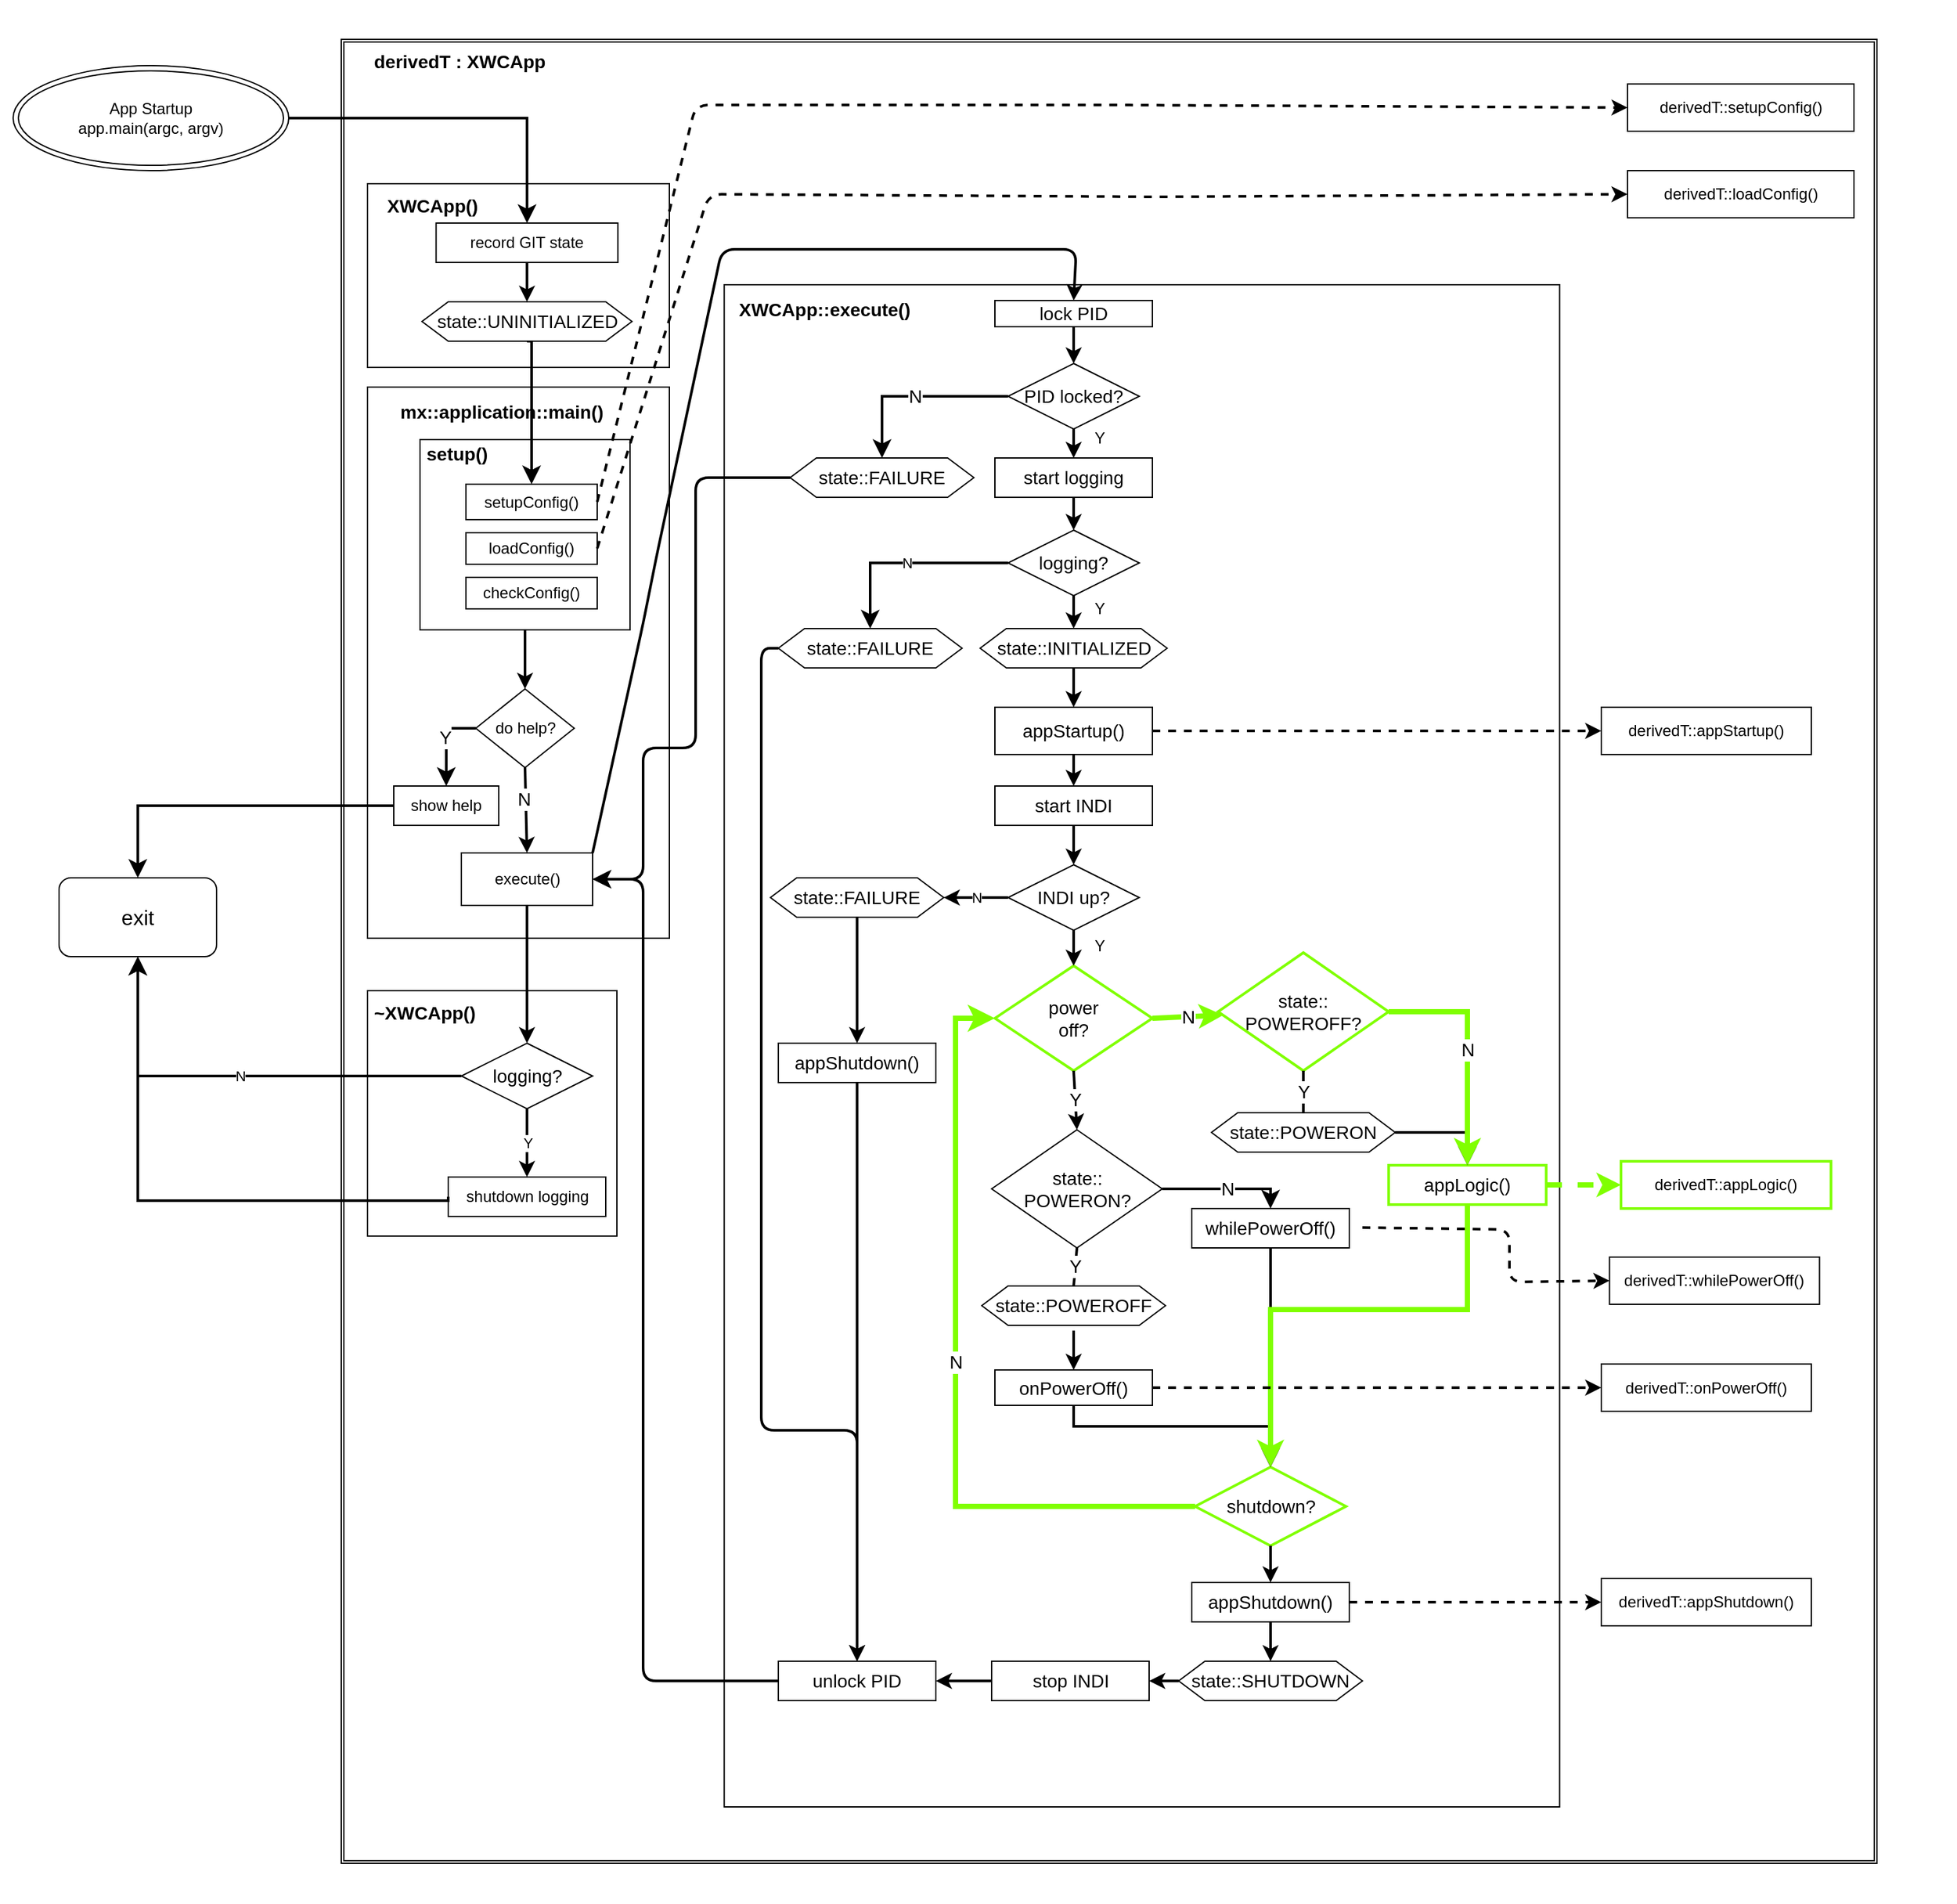 <mxfile>
    <diagram id="BGxZjymmbB8URUE8t3aJ" name="Page-1">
        <mxGraphModel dx="717" dy="1815" grid="1" gridSize="10" guides="1" tooltips="1" connect="1" arrows="1" fold="1" page="1" pageScale="1" pageWidth="850" pageHeight="1100" math="0" shadow="0">
            <root>
                <mxCell id="0"/>
                <mxCell id="1" parent="0"/>
                <mxCell id="166" value="" style="rounded=0;whiteSpace=wrap;html=1;strokeColor=none;" parent="1" vertex="1">
                    <mxGeometry y="-100" width="1490" height="1450" as="geometry"/>
                </mxCell>
                <mxCell id="12" value="" style="shape=ext;double=1;rounded=0;whiteSpace=wrap;html=1;" parent="1" vertex="1">
                    <mxGeometry x="260" y="-70" width="1170" height="1390" as="geometry"/>
                </mxCell>
                <mxCell id="146" value="" style="rounded=0;whiteSpace=wrap;html=1;" parent="1" vertex="1">
                    <mxGeometry x="280" y="40" width="230" height="140" as="geometry"/>
                </mxCell>
                <mxCell id="137" value="" style="rounded=0;whiteSpace=wrap;html=1;" parent="1" vertex="1">
                    <mxGeometry x="280" y="655" width="190" height="187" as="geometry"/>
                </mxCell>
                <mxCell id="20" value="" style="rounded=0;whiteSpace=wrap;html=1;" parent="1" vertex="1">
                    <mxGeometry x="280" y="195" width="230" height="420" as="geometry"/>
                </mxCell>
                <mxCell id="28" value="" style="rounded=0;whiteSpace=wrap;html=1;fontSize=16;" parent="1" vertex="1">
                    <mxGeometry x="320" y="235" width="160" height="145" as="geometry"/>
                </mxCell>
                <mxCell id="2" value="App Startup&lt;br&gt;app.main(argc, argv)" style="ellipse;shape=doubleEllipse;whiteSpace=wrap;html=1;" parent="1" vertex="1">
                    <mxGeometry x="10" y="-50" width="210" height="80" as="geometry"/>
                </mxCell>
                <mxCell id="11" value="setupConfig()" style="rounded=0;whiteSpace=wrap;html=1;" parent="1" vertex="1">
                    <mxGeometry x="355" y="269" width="100" height="27" as="geometry"/>
                </mxCell>
                <mxCell id="13" value="do help?" style="rhombus;whiteSpace=wrap;html=1;" parent="1" vertex="1">
                    <mxGeometry x="362.5" y="425" width="75" height="60" as="geometry"/>
                </mxCell>
                <mxCell id="16" value="show help" style="rounded=0;whiteSpace=wrap;html=1;" parent="1" vertex="1">
                    <mxGeometry x="300" y="499" width="80" height="30" as="geometry"/>
                </mxCell>
                <mxCell id="19" value="execute()" style="rounded=0;whiteSpace=wrap;html=1;" parent="1" vertex="1">
                    <mxGeometry x="351.5" y="550" width="100" height="40" as="geometry"/>
                </mxCell>
                <mxCell id="21" value="derivedT::setupConfig()" style="rounded=0;whiteSpace=wrap;html=1;" parent="1" vertex="1">
                    <mxGeometry x="1240" y="-36" width="172.5" height="36" as="geometry"/>
                </mxCell>
                <mxCell id="22" value="derivedT::loadConfig()" style="rounded=0;whiteSpace=wrap;html=1;" parent="1" vertex="1">
                    <mxGeometry x="1240" y="30" width="172.5" height="36" as="geometry"/>
                </mxCell>
                <mxCell id="26" value="loadConfig()" style="rounded=0;whiteSpace=wrap;html=1;" parent="1" vertex="1">
                    <mxGeometry x="355" y="306" width="100" height="24" as="geometry"/>
                </mxCell>
                <mxCell id="29" value="" style="endArrow=classic;html=1;strokeWidth=2;fontSize=16;entryX=0;entryY=0.5;entryDx=0;entryDy=0;exitX=1;exitY=0.5;exitDx=0;exitDy=0;dashed=1;" parent="1" source="11" target="21" edge="1">
                    <mxGeometry width="50" height="50" relative="1" as="geometry">
                        <mxPoint x="410" y="485" as="sourcePoint"/>
                        <mxPoint x="460" y="435" as="targetPoint"/>
                        <Array as="points">
                            <mxPoint x="530" y="-20"/>
                            <mxPoint x="850" y="-20"/>
                        </Array>
                    </mxGeometry>
                </mxCell>
                <mxCell id="30" value="" style="endArrow=classic;html=1;strokeWidth=2;fontSize=16;entryX=0;entryY=0.5;entryDx=0;entryDy=0;exitX=1;exitY=0.5;exitDx=0;exitDy=0;dashed=1;" parent="1" source="26" target="22" edge="1">
                    <mxGeometry width="50" height="50" relative="1" as="geometry">
                        <mxPoint x="490" y="405" as="sourcePoint"/>
                        <mxPoint x="540" y="355" as="targetPoint"/>
                        <Array as="points">
                            <mxPoint x="540" y="48"/>
                            <mxPoint x="880" y="50"/>
                        </Array>
                    </mxGeometry>
                </mxCell>
                <mxCell id="31" value="exit" style="rounded=1;whiteSpace=wrap;html=1;fontSize=16;" parent="1" vertex="1">
                    <mxGeometry x="45" y="569" width="120" height="60" as="geometry"/>
                </mxCell>
                <mxCell id="33" value="" style="edgeStyle=segmentEdgeStyle;endArrow=classic;html=1;curved=0;rounded=0;endSize=8;startSize=8;strokeWidth=2;fontSize=16;exitX=0;exitY=0.5;exitDx=0;exitDy=0;entryX=0.5;entryY=0;entryDx=0;entryDy=0;" parent="1" source="13" target="16" edge="1">
                    <mxGeometry width="50" height="50" relative="1" as="geometry">
                        <mxPoint x="410" y="365" as="sourcePoint"/>
                        <mxPoint x="460" y="315" as="targetPoint"/>
                    </mxGeometry>
                </mxCell>
                <mxCell id="64" value="Y" style="edgeLabel;html=1;align=center;verticalAlign=middle;resizable=0;points=[];fontSize=14;" parent="33" vertex="1" connectable="0">
                    <mxGeometry x="-0.127" y="-1" relative="1" as="geometry">
                        <mxPoint as="offset"/>
                    </mxGeometry>
                </mxCell>
                <mxCell id="34" value="" style="edgeStyle=segmentEdgeStyle;endArrow=classic;html=1;curved=0;rounded=0;endSize=8;startSize=8;strokeWidth=2;fontSize=16;exitX=0.5;exitY=1;exitDx=0;exitDy=0;entryX=0.5;entryY=0;entryDx=0;entryDy=0;" parent="1" source="96" target="11" edge="1">
                    <mxGeometry width="50" height="50" relative="1" as="geometry">
                        <mxPoint x="410" y="365" as="sourcePoint"/>
                        <mxPoint x="460" y="315" as="targetPoint"/>
                    </mxGeometry>
                </mxCell>
                <mxCell id="38" value="" style="endArrow=classic;html=1;strokeWidth=2;fontSize=16;exitX=0.5;exitY=1;exitDx=0;exitDy=0;entryX=0.5;entryY=0;entryDx=0;entryDy=0;" parent="1" source="28" target="13" edge="1">
                    <mxGeometry width="50" height="50" relative="1" as="geometry">
                        <mxPoint x="410" y="365" as="sourcePoint"/>
                        <mxPoint x="460" y="315" as="targetPoint"/>
                    </mxGeometry>
                </mxCell>
                <mxCell id="40" value="" style="endArrow=classic;html=1;strokeWidth=2;fontSize=16;exitX=0.5;exitY=1;exitDx=0;exitDy=0;entryX=0.5;entryY=0;entryDx=0;entryDy=0;" parent="1" source="13" target="19" edge="1">
                    <mxGeometry width="50" height="50" relative="1" as="geometry">
                        <mxPoint x="470" y="495" as="sourcePoint"/>
                        <mxPoint x="520" y="445" as="targetPoint"/>
                    </mxGeometry>
                </mxCell>
                <mxCell id="65" value="N" style="edgeLabel;html=1;align=center;verticalAlign=middle;resizable=0;points=[];fontSize=14;" parent="40" vertex="1" connectable="0">
                    <mxGeometry x="-0.265" y="-2" relative="1" as="geometry">
                        <mxPoint as="offset"/>
                    </mxGeometry>
                </mxCell>
                <mxCell id="41" value="&lt;h1 style=&quot;&quot;&gt;&lt;font style=&quot;font-size: 14px;&quot;&gt;setup()&lt;/font&gt;&lt;/h1&gt;" style="text;html=1;strokeColor=none;fillColor=none;spacing=5;spacingTop=-20;whiteSpace=wrap;overflow=hidden;rounded=0;horizontal=1;" parent="1" vertex="1">
                    <mxGeometry x="320" y="223" width="85" height="42" as="geometry"/>
                </mxCell>
                <mxCell id="43" value="" style="rounded=0;whiteSpace=wrap;html=1;fontSize=14;" parent="1" vertex="1">
                    <mxGeometry x="551.75" y="117" width="636.5" height="1160" as="geometry"/>
                </mxCell>
                <mxCell id="44" value="" style="edgeStyle=segmentEdgeStyle;endArrow=classic;html=1;curved=0;rounded=0;endSize=8;startSize=8;strokeWidth=2;fontSize=14;exitX=0;exitY=0.5;exitDx=0;exitDy=0;entryX=0.5;entryY=0;entryDx=0;entryDy=0;" parent="1" source="16" target="31" edge="1">
                    <mxGeometry width="50" height="50" relative="1" as="geometry">
                        <mxPoint x="330" y="525" as="sourcePoint"/>
                        <mxPoint x="105" y="605" as="targetPoint"/>
                    </mxGeometry>
                </mxCell>
                <mxCell id="48" value="lock PID" style="rounded=0;whiteSpace=wrap;html=1;fontSize=14;" parent="1" vertex="1">
                    <mxGeometry x="758" y="129" width="120" height="20" as="geometry"/>
                </mxCell>
                <mxCell id="49" value="start logging" style="rounded=0;whiteSpace=wrap;html=1;fontSize=14;" parent="1" vertex="1">
                    <mxGeometry x="758" y="249" width="120" height="30" as="geometry"/>
                </mxCell>
                <mxCell id="50" value="start INDI" style="rounded=0;whiteSpace=wrap;html=1;fontSize=14;" parent="1" vertex="1">
                    <mxGeometry x="758" y="499" width="120" height="30" as="geometry"/>
                </mxCell>
                <mxCell id="51" value="PID locked?" style="rhombus;whiteSpace=wrap;html=1;fontSize=14;" parent="1" vertex="1">
                    <mxGeometry x="768" y="177" width="100" height="50" as="geometry"/>
                </mxCell>
                <mxCell id="52" value="logging?" style="rhombus;whiteSpace=wrap;html=1;fontSize=14;" parent="1" vertex="1">
                    <mxGeometry x="768" y="304" width="100" height="50" as="geometry"/>
                </mxCell>
                <mxCell id="55" value="shutdown?" style="rhombus;whiteSpace=wrap;html=1;fontSize=14;strokeColor=#80FF00;strokeWidth=2;" parent="1" vertex="1">
                    <mxGeometry x="910.5" y="1018" width="115" height="60" as="geometry"/>
                </mxCell>
                <mxCell id="67" value="power&lt;br&gt;off?" style="rhombus;whiteSpace=wrap;html=1;fontSize=14;strokeColor=#80FF00;strokeWidth=2;" parent="1" vertex="1">
                    <mxGeometry x="758" y="636" width="120" height="80" as="geometry"/>
                </mxCell>
                <mxCell id="68" value="state::&lt;br&gt;POWERON?" style="rhombus;whiteSpace=wrap;html=1;fontSize=14;" parent="1" vertex="1">
                    <mxGeometry x="755.5" y="761" width="130" height="90" as="geometry"/>
                </mxCell>
                <mxCell id="69" value="onPowerOff()" style="rounded=0;whiteSpace=wrap;html=1;fontSize=14;" parent="1" vertex="1">
                    <mxGeometry x="758" y="944" width="120" height="27" as="geometry"/>
                </mxCell>
                <mxCell id="71" value="whilePowerOff()" style="rounded=0;whiteSpace=wrap;html=1;fontSize=14;" parent="1" vertex="1">
                    <mxGeometry x="908" y="821" width="120" height="30" as="geometry"/>
                </mxCell>
                <mxCell id="72" value="appLogic()" style="rounded=0;whiteSpace=wrap;html=1;fontSize=14;strokeColor=#80FF00;strokeWidth=2;" parent="1" vertex="1">
                    <mxGeometry x="1058" y="788" width="120" height="30" as="geometry"/>
                </mxCell>
                <mxCell id="73" value="appStartup()" style="rounded=0;whiteSpace=wrap;html=1;fontSize=14;" parent="1" vertex="1">
                    <mxGeometry x="758" y="439" width="120" height="36" as="geometry"/>
                </mxCell>
                <mxCell id="74" value="appShutdown()" style="rounded=0;whiteSpace=wrap;html=1;fontSize=14;" parent="1" vertex="1">
                    <mxGeometry x="908" y="1106" width="120" height="30" as="geometry"/>
                </mxCell>
                <mxCell id="77" value="state::POWEROFF" style="shape=hexagon;perimeter=hexagonPerimeter2;whiteSpace=wrap;html=1;fixedSize=1;fontSize=14;" parent="1" vertex="1">
                    <mxGeometry x="748" y="880" width="140" height="30" as="geometry"/>
                </mxCell>
                <mxCell id="79" value="Y" style="endArrow=classic;html=1;strokeWidth=2;fontSize=14;exitX=0.5;exitY=1;exitDx=0;exitDy=0;entryX=0.5;entryY=0;entryDx=0;entryDy=0;" parent="1" source="67" target="68" edge="1">
                    <mxGeometry width="50" height="50" relative="1" as="geometry">
                        <mxPoint x="908" y="818" as="sourcePoint"/>
                        <mxPoint x="958" y="768" as="targetPoint"/>
                    </mxGeometry>
                </mxCell>
                <mxCell id="80" value="Y" style="endArrow=none;html=1;strokeWidth=2;fontSize=14;exitX=0.5;exitY=1;exitDx=0;exitDy=0;entryX=0.5;entryY=0;entryDx=0;entryDy=0;" parent="1" source="68" target="77" edge="1">
                    <mxGeometry width="50" height="50" relative="1" as="geometry">
                        <mxPoint x="908" y="818" as="sourcePoint"/>
                        <mxPoint x="958" y="768" as="targetPoint"/>
                    </mxGeometry>
                </mxCell>
                <mxCell id="81" value="" style="endArrow=classic;html=1;strokeWidth=2;fontSize=14;exitX=0.5;exitY=1;exitDx=0;exitDy=0;entryX=0.5;entryY=0;entryDx=0;entryDy=0;" parent="1" target="69" edge="1">
                    <mxGeometry width="50" height="50" relative="1" as="geometry">
                        <mxPoint x="818" y="914" as="sourcePoint"/>
                        <mxPoint x="958" y="772" as="targetPoint"/>
                    </mxGeometry>
                </mxCell>
                <mxCell id="82" value="N" style="edgeStyle=segmentEdgeStyle;endArrow=classic;html=1;curved=0;rounded=0;endSize=8;startSize=8;strokeWidth=2;fontSize=14;exitX=1;exitY=0.5;exitDx=0;exitDy=0;entryX=0.5;entryY=0;entryDx=0;entryDy=0;" parent="1" source="68" target="71" edge="1">
                    <mxGeometry width="50" height="50" relative="1" as="geometry">
                        <mxPoint x="908" y="818" as="sourcePoint"/>
                        <mxPoint x="958" y="768" as="targetPoint"/>
                    </mxGeometry>
                </mxCell>
                <mxCell id="84" value="" style="edgeStyle=segmentEdgeStyle;endArrow=classic;html=1;curved=0;rounded=0;endSize=8;startSize=8;strokeWidth=2;fontSize=14;exitX=0.5;exitY=1;exitDx=0;exitDy=0;entryX=0.5;entryY=0;entryDx=0;entryDy=0;" parent="1" source="69" target="55" edge="1">
                    <mxGeometry width="50" height="50" relative="1" as="geometry">
                        <mxPoint x="908" y="822" as="sourcePoint"/>
                        <mxPoint x="958" y="772" as="targetPoint"/>
                        <Array as="points">
                            <mxPoint x="818" y="987"/>
                            <mxPoint x="968" y="987"/>
                        </Array>
                    </mxGeometry>
                </mxCell>
                <mxCell id="85" value="" style="endArrow=classic;html=1;strokeWidth=2;fontSize=14;exitX=0.5;exitY=1;exitDx=0;exitDy=0;entryX=0.5;entryY=0;entryDx=0;entryDy=0;" parent="1" source="71" target="55" edge="1">
                    <mxGeometry width="50" height="50" relative="1" as="geometry">
                        <mxPoint x="908" y="818" as="sourcePoint"/>
                        <mxPoint x="958" y="768" as="targetPoint"/>
                    </mxGeometry>
                </mxCell>
                <mxCell id="86" value="state::&lt;br&gt;POWEROFF?" style="rhombus;whiteSpace=wrap;html=1;fontSize=14;strokeColor=#80FF00;strokeWidth=2;" parent="1" vertex="1">
                    <mxGeometry x="928" y="626" width="130" height="90" as="geometry"/>
                </mxCell>
                <mxCell id="87" value="state::POWERON" style="shape=hexagon;perimeter=hexagonPerimeter2;whiteSpace=wrap;html=1;fixedSize=1;fontSize=14;" parent="1" vertex="1">
                    <mxGeometry x="923" y="748" width="140" height="30" as="geometry"/>
                </mxCell>
                <mxCell id="88" value="N" style="endArrow=classic;html=1;strokeWidth=4;fontSize=14;exitX=1;exitY=0.5;exitDx=0;exitDy=0;fillColor=#60a917;strokeColor=#80FF00;" parent="1" source="67" target="86" edge="1">
                    <mxGeometry width="50" height="50" relative="1" as="geometry">
                        <mxPoint x="1028" y="858" as="sourcePoint"/>
                        <mxPoint x="1078" y="808" as="targetPoint"/>
                    </mxGeometry>
                </mxCell>
                <mxCell id="91" value="" style="edgeStyle=segmentEdgeStyle;endArrow=classic;html=1;curved=0;rounded=0;endSize=8;startSize=8;strokeWidth=2;fontSize=14;exitX=1;exitY=0.5;exitDx=0;exitDy=0;entryX=0.5;entryY=0;entryDx=0;entryDy=0;" parent="1" source="87" target="72" edge="1">
                    <mxGeometry width="50" height="50" relative="1" as="geometry">
                        <mxPoint x="1028" y="858" as="sourcePoint"/>
                        <mxPoint x="1078" y="808" as="targetPoint"/>
                    </mxGeometry>
                </mxCell>
                <mxCell id="92" value="Y" style="endArrow=none;html=1;strokeWidth=2;fontSize=14;exitX=0.5;exitY=1;exitDx=0;exitDy=0;" parent="1" source="86" target="87" edge="1">
                    <mxGeometry width="50" height="50" relative="1" as="geometry">
                        <mxPoint x="1028" y="858" as="sourcePoint"/>
                        <mxPoint x="1078" y="808" as="targetPoint"/>
                    </mxGeometry>
                </mxCell>
                <mxCell id="93" value="N" style="edgeStyle=segmentEdgeStyle;endArrow=classic;html=1;curved=0;rounded=0;endSize=8;startSize=8;strokeWidth=4;fontSize=14;exitX=1;exitY=0.5;exitDx=0;exitDy=0;entryX=0.5;entryY=0;entryDx=0;entryDy=0;fillColor=#60a917;strokeColor=#80FF00;" parent="1" source="86" target="72" edge="1">
                    <mxGeometry width="50" height="50" relative="1" as="geometry">
                        <mxPoint x="1028" y="858" as="sourcePoint"/>
                        <mxPoint x="1078" y="808" as="targetPoint"/>
                    </mxGeometry>
                </mxCell>
                <mxCell id="94" value="" style="edgeStyle=segmentEdgeStyle;endArrow=classic;html=1;curved=0;rounded=0;endSize=8;startSize=8;strokeWidth=4;fontSize=14;exitX=0.5;exitY=1;exitDx=0;exitDy=0;entryX=0.5;entryY=0;entryDx=0;entryDy=0;fillColor=#60a917;strokeColor=#80FF00;" parent="1" source="72" target="55" edge="1">
                    <mxGeometry width="50" height="50" relative="1" as="geometry">
                        <mxPoint x="948" y="928" as="sourcePoint"/>
                        <mxPoint x="998" y="878" as="targetPoint"/>
                        <Array as="points">
                            <mxPoint x="1118" y="898"/>
                            <mxPoint x="968" y="898"/>
                        </Array>
                    </mxGeometry>
                </mxCell>
                <mxCell id="95" value="state::INITIALIZED" style="shape=hexagon;perimeter=hexagonPerimeter2;whiteSpace=wrap;html=1;fixedSize=1;fontSize=14;" parent="1" vertex="1">
                    <mxGeometry x="746.75" y="379" width="142.5" height="30" as="geometry"/>
                </mxCell>
                <mxCell id="96" value="state::UNINITIALIZED" style="shape=hexagon;perimeter=hexagonPerimeter2;whiteSpace=wrap;html=1;fixedSize=1;fontSize=14;" parent="1" vertex="1">
                    <mxGeometry x="321.5" y="130" width="160" height="30" as="geometry"/>
                </mxCell>
                <mxCell id="97" value="N" style="edgeStyle=segmentEdgeStyle;endArrow=classic;html=1;curved=0;rounded=0;endSize=8;startSize=8;strokeWidth=4;fontSize=14;exitX=0;exitY=0.5;exitDx=0;exitDy=0;entryX=0;entryY=0.5;entryDx=0;entryDy=0;fillColor=#60a917;strokeColor=#80FF00;" parent="1" source="55" target="67" edge="1">
                    <mxGeometry width="50" height="50" relative="1" as="geometry">
                        <mxPoint x="968" y="910" as="sourcePoint"/>
                        <mxPoint x="1018" y="860" as="targetPoint"/>
                        <Array as="points">
                            <mxPoint x="728" y="1048"/>
                            <mxPoint x="728" y="676"/>
                        </Array>
                    </mxGeometry>
                </mxCell>
                <mxCell id="100" value="INDI up?" style="rhombus;whiteSpace=wrap;html=1;fontSize=14;" parent="1" vertex="1">
                    <mxGeometry x="768" y="559" width="100" height="50" as="geometry"/>
                </mxCell>
                <mxCell id="105" style="edgeStyle=none;html=1;exitX=0;exitY=0.5;exitDx=0;exitDy=0;entryX=1;entryY=0.5;entryDx=0;entryDy=0;strokeWidth=2;fontSize=14;endArrow=classic;endFill=1;" parent="1" source="102" target="19" edge="1">
                    <mxGeometry relative="1" as="geometry">
                        <Array as="points">
                            <mxPoint x="530" y="264"/>
                            <mxPoint x="530" y="370"/>
                            <mxPoint x="530" y="470"/>
                            <mxPoint x="490" y="470"/>
                            <mxPoint x="490" y="570"/>
                        </Array>
                    </mxGeometry>
                </mxCell>
                <mxCell id="102" value="state::FAILURE" style="shape=hexagon;perimeter=hexagonPerimeter2;whiteSpace=wrap;html=1;fixedSize=1;fontSize=14;" parent="1" vertex="1">
                    <mxGeometry x="602" y="249" width="140" height="30" as="geometry"/>
                </mxCell>
                <mxCell id="103" value="N" style="edgeStyle=segmentEdgeStyle;endArrow=classic;html=1;curved=0;rounded=0;endSize=8;startSize=8;strokeWidth=2;fontSize=14;exitX=0;exitY=0.5;exitDx=0;exitDy=0;" parent="1" source="51" target="102" edge="1">
                    <mxGeometry width="50" height="50" relative="1" as="geometry">
                        <mxPoint x="792" y="459" as="sourcePoint"/>
                        <mxPoint x="842" y="409" as="targetPoint"/>
                    </mxGeometry>
                </mxCell>
                <mxCell id="111" value="state::SHUTDOWN" style="shape=hexagon;perimeter=hexagonPerimeter2;whiteSpace=wrap;html=1;fixedSize=1;fontSize=14;" parent="1" vertex="1">
                    <mxGeometry x="898" y="1166" width="140" height="30" as="geometry"/>
                </mxCell>
                <mxCell id="112" value="stop INDI" style="rounded=0;whiteSpace=wrap;html=1;fontSize=14;" parent="1" vertex="1">
                    <mxGeometry x="755.5" y="1166" width="120" height="30" as="geometry"/>
                </mxCell>
                <mxCell id="113" value="unlock PID" style="rounded=0;whiteSpace=wrap;html=1;fontSize=14;" parent="1" vertex="1">
                    <mxGeometry x="593" y="1166" width="120" height="30" as="geometry"/>
                </mxCell>
                <mxCell id="114" value="" style="endArrow=classic;html=1;exitX=0.5;exitY=1;exitDx=0;exitDy=0;entryX=0.5;entryY=0;entryDx=0;entryDy=0;strokeWidth=2;" parent="1" source="48" target="51" edge="1">
                    <mxGeometry width="50" height="50" relative="1" as="geometry">
                        <mxPoint x="722" y="259" as="sourcePoint"/>
                        <mxPoint x="772" y="209" as="targetPoint"/>
                    </mxGeometry>
                </mxCell>
                <mxCell id="115" value="" style="endArrow=classic;html=1;strokeWidth=2;exitX=0.5;exitY=1;exitDx=0;exitDy=0;entryX=0.5;entryY=0;entryDx=0;entryDy=0;" parent="1" source="51" target="49" edge="1">
                    <mxGeometry width="50" height="50" relative="1" as="geometry">
                        <mxPoint x="722" y="259" as="sourcePoint"/>
                        <mxPoint x="772" y="209" as="targetPoint"/>
                    </mxGeometry>
                </mxCell>
                <mxCell id="116" value="" style="endArrow=classic;html=1;strokeWidth=2;exitX=0.5;exitY=1;exitDx=0;exitDy=0;" parent="1" source="49" target="52" edge="1">
                    <mxGeometry width="50" height="50" relative="1" as="geometry">
                        <mxPoint x="722" y="369" as="sourcePoint"/>
                        <mxPoint x="772" y="319" as="targetPoint"/>
                    </mxGeometry>
                </mxCell>
                <mxCell id="117" value="" style="endArrow=classic;html=1;strokeWidth=2;exitX=0.5;exitY=1;exitDx=0;exitDy=0;entryX=0.5;entryY=0;entryDx=0;entryDy=0;" parent="1" source="52" target="95" edge="1">
                    <mxGeometry width="50" height="50" relative="1" as="geometry">
                        <mxPoint x="722" y="479" as="sourcePoint"/>
                        <mxPoint x="772" y="429" as="targetPoint"/>
                    </mxGeometry>
                </mxCell>
                <mxCell id="118" value="" style="endArrow=classic;html=1;strokeWidth=2;exitX=0.5;exitY=1;exitDx=0;exitDy=0;entryX=0.5;entryY=0;entryDx=0;entryDy=0;" parent="1" source="95" target="73" edge="1">
                    <mxGeometry width="50" height="50" relative="1" as="geometry">
                        <mxPoint x="722" y="479" as="sourcePoint"/>
                        <mxPoint x="772" y="429" as="targetPoint"/>
                    </mxGeometry>
                </mxCell>
                <mxCell id="119" value="" style="endArrow=classic;html=1;strokeWidth=2;exitX=0.5;exitY=1;exitDx=0;exitDy=0;entryX=0.5;entryY=0;entryDx=0;entryDy=0;" parent="1" source="73" target="50" edge="1">
                    <mxGeometry width="50" height="50" relative="1" as="geometry">
                        <mxPoint x="722" y="479" as="sourcePoint"/>
                        <mxPoint x="772" y="429" as="targetPoint"/>
                    </mxGeometry>
                </mxCell>
                <mxCell id="121" value="" style="endArrow=classic;html=1;strokeWidth=2;entryX=0.5;entryY=0;entryDx=0;entryDy=0;exitX=0.5;exitY=1;exitDx=0;exitDy=0;" parent="1" source="50" target="100" edge="1">
                    <mxGeometry width="50" height="50" relative="1" as="geometry">
                        <mxPoint x="722" y="559" as="sourcePoint"/>
                        <mxPoint x="772" y="509" as="targetPoint"/>
                    </mxGeometry>
                </mxCell>
                <mxCell id="122" value="" style="endArrow=classic;html=1;strokeWidth=2;exitX=0.5;exitY=1;exitDx=0;exitDy=0;entryX=0.5;entryY=0;entryDx=0;entryDy=0;" parent="1" source="100" target="67" edge="1">
                    <mxGeometry width="50" height="50" relative="1" as="geometry">
                        <mxPoint x="702" y="699" as="sourcePoint"/>
                        <mxPoint x="752" y="649" as="targetPoint"/>
                    </mxGeometry>
                </mxCell>
                <mxCell id="123" value="state::FAILURE" style="shape=hexagon;perimeter=hexagonPerimeter2;whiteSpace=wrap;html=1;fixedSize=1;fontSize=14;" parent="1" vertex="1">
                    <mxGeometry x="593" y="379" width="140" height="30" as="geometry"/>
                </mxCell>
                <mxCell id="125" value="logging?" style="rhombus;whiteSpace=wrap;html=1;fontSize=14;" parent="1" vertex="1">
                    <mxGeometry x="351.5" y="695" width="100" height="50" as="geometry"/>
                </mxCell>
                <mxCell id="126" value="shutdown logging" style="rounded=0;whiteSpace=wrap;html=1;" parent="1" vertex="1">
                    <mxGeometry x="341.5" y="797" width="120" height="30" as="geometry"/>
                </mxCell>
                <mxCell id="127" value="" style="endArrow=classic;html=1;strokeWidth=2;exitX=0.5;exitY=1;exitDx=0;exitDy=0;entryX=0.5;entryY=0;entryDx=0;entryDy=0;" parent="1" source="19" target="125" edge="1">
                    <mxGeometry width="50" height="50" relative="1" as="geometry">
                        <mxPoint x="420" y="635" as="sourcePoint"/>
                        <mxPoint x="470" y="585" as="targetPoint"/>
                    </mxGeometry>
                </mxCell>
                <mxCell id="128" value="Y" style="endArrow=classic;html=1;strokeWidth=2;exitX=0.5;exitY=1;exitDx=0;exitDy=0;entryX=0.5;entryY=0;entryDx=0;entryDy=0;" parent="1" source="125" target="126" edge="1">
                    <mxGeometry width="50" height="50" relative="1" as="geometry">
                        <mxPoint x="420" y="657" as="sourcePoint"/>
                        <mxPoint x="470" y="607" as="targetPoint"/>
                    </mxGeometry>
                </mxCell>
                <mxCell id="129" value="N" style="edgeStyle=segmentEdgeStyle;endArrow=classic;html=1;curved=0;rounded=0;endSize=8;startSize=8;strokeWidth=2;exitX=0;exitY=0.5;exitDx=0;exitDy=0;entryX=0.5;entryY=1;entryDx=0;entryDy=0;" parent="1" source="125" target="31" edge="1">
                    <mxGeometry width="50" height="50" relative="1" as="geometry">
                        <mxPoint x="420" y="695" as="sourcePoint"/>
                        <mxPoint x="470" y="645" as="targetPoint"/>
                    </mxGeometry>
                </mxCell>
                <mxCell id="130" value="" style="edgeStyle=segmentEdgeStyle;endArrow=classic;html=1;curved=0;rounded=0;endSize=8;startSize=8;strokeWidth=2;exitX=0;exitY=0.5;exitDx=0;exitDy=0;entryX=0.5;entryY=1;entryDx=0;entryDy=0;" parent="1" source="126" target="31" edge="1">
                    <mxGeometry width="50" height="50" relative="1" as="geometry">
                        <mxPoint x="420" y="695" as="sourcePoint"/>
                        <mxPoint x="470" y="645" as="targetPoint"/>
                        <Array as="points">
                            <mxPoint x="342" y="815"/>
                            <mxPoint x="105" y="815"/>
                        </Array>
                    </mxGeometry>
                </mxCell>
                <mxCell id="131" value="" style="endArrow=classic;html=1;strokeWidth=2;exitX=0.5;exitY=1;exitDx=0;exitDy=0;entryX=0.5;entryY=0;entryDx=0;entryDy=0;" parent="1" source="55" target="74" edge="1">
                    <mxGeometry width="50" height="50" relative="1" as="geometry">
                        <mxPoint x="712" y="1177" as="sourcePoint"/>
                        <mxPoint x="762" y="1127" as="targetPoint"/>
                    </mxGeometry>
                </mxCell>
                <mxCell id="132" value="" style="endArrow=classic;html=1;strokeWidth=2;exitX=0.5;exitY=1;exitDx=0;exitDy=0;entryX=0.5;entryY=0;entryDx=0;entryDy=0;" parent="1" source="74" target="111" edge="1">
                    <mxGeometry width="50" height="50" relative="1" as="geometry">
                        <mxPoint x="712" y="1177" as="sourcePoint"/>
                        <mxPoint x="762" y="1127" as="targetPoint"/>
                    </mxGeometry>
                </mxCell>
                <mxCell id="133" value="" style="endArrow=classic;html=1;strokeWidth=2;exitX=0;exitY=0.5;exitDx=0;exitDy=0;entryX=1;entryY=0.5;entryDx=0;entryDy=0;" parent="1" source="111" target="112" edge="1">
                    <mxGeometry width="50" height="50" relative="1" as="geometry">
                        <mxPoint x="712" y="1177" as="sourcePoint"/>
                        <mxPoint x="762" y="1127" as="targetPoint"/>
                    </mxGeometry>
                </mxCell>
                <mxCell id="134" value="" style="endArrow=classic;html=1;strokeWidth=2;exitX=0;exitY=0.5;exitDx=0;exitDy=0;entryX=1;entryY=0.5;entryDx=0;entryDy=0;" parent="1" source="112" target="113" edge="1">
                    <mxGeometry width="50" height="50" relative="1" as="geometry">
                        <mxPoint x="692" y="1177" as="sourcePoint"/>
                        <mxPoint x="742" y="1127" as="targetPoint"/>
                    </mxGeometry>
                </mxCell>
                <mxCell id="135" value="" style="edgeStyle=segmentEdgeStyle;endArrow=classic;html=1;rounded=1;endSize=8;startSize=8;strokeWidth=2;exitX=0;exitY=0.5;exitDx=0;exitDy=0;entryX=1;entryY=0.5;entryDx=0;entryDy=0;" parent="1" source="113" target="19" edge="1">
                    <mxGeometry width="50" height="50" relative="1" as="geometry">
                        <mxPoint x="630" y="1285" as="sourcePoint"/>
                        <mxPoint x="680" y="1235" as="targetPoint"/>
                        <Array as="points">
                            <mxPoint x="490" y="1181"/>
                            <mxPoint x="490" y="570"/>
                        </Array>
                    </mxGeometry>
                </mxCell>
                <mxCell id="139" value="N" style="edgeStyle=segmentEdgeStyle;endArrow=classic;html=1;curved=0;rounded=0;endSize=8;startSize=8;strokeWidth=2;exitX=0;exitY=0.5;exitDx=0;exitDy=0;entryX=0.5;entryY=0;entryDx=0;entryDy=0;" parent="1" source="52" target="123" edge="1">
                    <mxGeometry width="50" height="50" relative="1" as="geometry">
                        <mxPoint x="1142" y="689" as="sourcePoint"/>
                        <mxPoint x="1192" y="639" as="targetPoint"/>
                    </mxGeometry>
                </mxCell>
                <mxCell id="140" value="" style="endArrow=classic;html=1;strokeWidth=2;exitX=0;exitY=0.5;exitDx=0;exitDy=0;entryX=0.5;entryY=0;entryDx=0;entryDy=0;" parent="1" source="123" target="113" edge="1">
                    <mxGeometry width="50" height="50" relative="1" as="geometry">
                        <mxPoint x="1142" y="959" as="sourcePoint"/>
                        <mxPoint x="1192" y="909" as="targetPoint"/>
                        <Array as="points">
                            <mxPoint x="580" y="394"/>
                            <mxPoint x="580" y="690"/>
                            <mxPoint x="580" y="990"/>
                            <mxPoint x="653" y="990"/>
                        </Array>
                    </mxGeometry>
                </mxCell>
                <mxCell id="141" value="" style="endArrow=classic;html=1;strokeWidth=2;exitX=1;exitY=0;exitDx=0;exitDy=0;entryX=0.5;entryY=0;entryDx=0;entryDy=0;" parent="1" source="19" target="48" edge="1">
                    <mxGeometry width="50" height="50" relative="1" as="geometry">
                        <mxPoint x="1090" y="705" as="sourcePoint"/>
                        <mxPoint x="1140" y="655" as="targetPoint"/>
                        <Array as="points">
                            <mxPoint x="490" y="375"/>
                            <mxPoint x="500" y="325"/>
                            <mxPoint x="550" y="90"/>
                            <mxPoint x="640" y="90"/>
                            <mxPoint x="820" y="90"/>
                        </Array>
                    </mxGeometry>
                </mxCell>
                <mxCell id="142" value="&lt;h1 style=&quot;font-size: 14px;&quot;&gt;&lt;font style=&quot;font-size: 14px;&quot;&gt;mx::application::main()&lt;/font&gt;&lt;/h1&gt;" style="text;html=1;strokeColor=none;fillColor=none;spacing=5;spacingTop=-20;whiteSpace=wrap;overflow=hidden;rounded=0;horizontal=1;fontSize=14;" parent="1" vertex="1">
                    <mxGeometry x="300" y="207" width="210" height="27" as="geometry"/>
                </mxCell>
                <mxCell id="27" value="&lt;h1 style=&quot;font-size: 14px;&quot;&gt;&lt;font style=&quot;font-size: 14px;&quot;&gt;XWCApp::execute()&lt;/font&gt;&lt;/h1&gt;" style="text;html=1;strokeColor=none;fillColor=none;spacing=5;spacingTop=-20;whiteSpace=wrap;overflow=hidden;rounded=0;horizontal=1;fontSize=14;" parent="1" vertex="1">
                    <mxGeometry x="558" y="129" width="210" height="27" as="geometry"/>
                </mxCell>
                <mxCell id="143" value="&lt;h1 style=&quot;font-size: 14px;&quot;&gt;&lt;font style=&quot;font-size: 14px;&quot;&gt;~XWCApp()&lt;/font&gt;&lt;/h1&gt;" style="text;html=1;strokeColor=none;fillColor=none;spacing=5;spacingTop=-20;whiteSpace=wrap;overflow=hidden;rounded=0;horizontal=1;fontSize=14;" parent="1" vertex="1">
                    <mxGeometry x="280" y="665" width="210" height="27" as="geometry"/>
                </mxCell>
                <mxCell id="144" value="record GIT state" style="rounded=0;whiteSpace=wrap;html=1;" parent="1" vertex="1">
                    <mxGeometry x="332.25" y="70" width="138.5" height="30" as="geometry"/>
                </mxCell>
                <mxCell id="148" value="&lt;h1 style=&quot;font-size: 14px;&quot;&gt;&lt;font style=&quot;font-size: 14px;&quot;&gt;XWCApp()&lt;/font&gt;&lt;/h1&gt;" style="text;html=1;strokeColor=none;fillColor=none;spacing=5;spacingTop=-20;whiteSpace=wrap;overflow=hidden;rounded=0;horizontal=1;fontSize=14;" parent="1" vertex="1">
                    <mxGeometry x="290" y="50" width="210" height="27" as="geometry"/>
                </mxCell>
                <mxCell id="150" value="" style="endArrow=classic;html=1;exitX=0.5;exitY=1;exitDx=0;exitDy=0;strokeWidth=2;" parent="1" source="144" target="96" edge="1">
                    <mxGeometry width="50" height="50" relative="1" as="geometry">
                        <mxPoint x="850" y="620" as="sourcePoint"/>
                        <mxPoint x="900" y="570" as="targetPoint"/>
                    </mxGeometry>
                </mxCell>
                <mxCell id="151" value="" style="edgeStyle=segmentEdgeStyle;endArrow=classic;html=1;curved=0;rounded=0;endSize=8;startSize=8;strokeWidth=2;exitX=1;exitY=0.5;exitDx=0;exitDy=0;" parent="1" source="2" target="144" edge="1">
                    <mxGeometry width="50" height="50" relative="1" as="geometry">
                        <mxPoint x="850" y="650" as="sourcePoint"/>
                        <mxPoint x="900" y="600" as="targetPoint"/>
                    </mxGeometry>
                </mxCell>
                <mxCell id="152" value="derivedT::appStartup()" style="rounded=0;whiteSpace=wrap;html=1;" parent="1" vertex="1">
                    <mxGeometry x="1220" y="439" width="160" height="36" as="geometry"/>
                </mxCell>
                <mxCell id="153" value="derivedT::appLogic()" style="rounded=0;whiteSpace=wrap;html=1;strokeColor=#80FF00;strokeWidth=2;" parent="1" vertex="1">
                    <mxGeometry x="1235" y="785" width="160" height="36" as="geometry"/>
                </mxCell>
                <mxCell id="154" value="derivedT::appShutdown()" style="rounded=0;whiteSpace=wrap;html=1;" parent="1" vertex="1">
                    <mxGeometry x="1220" y="1103" width="160" height="36" as="geometry"/>
                </mxCell>
                <mxCell id="155" value="derivedT::whilePowerOff()" style="rounded=0;whiteSpace=wrap;html=1;" parent="1" vertex="1">
                    <mxGeometry x="1226.25" y="858" width="160" height="36" as="geometry"/>
                </mxCell>
                <mxCell id="156" value="derivedT::onPowerOff()" style="rounded=0;whiteSpace=wrap;html=1;" parent="1" vertex="1">
                    <mxGeometry x="1220" y="939.5" width="160" height="36" as="geometry"/>
                </mxCell>
                <mxCell id="157" value="" style="endArrow=classic;html=1;strokeWidth=2;exitX=1;exitY=0.5;exitDx=0;exitDy=0;entryX=0;entryY=0.5;entryDx=0;entryDy=0;dashed=1;" parent="1" source="73" target="152" edge="1">
                    <mxGeometry width="50" height="50" relative="1" as="geometry">
                        <mxPoint x="885" y="564" as="sourcePoint"/>
                        <mxPoint x="935" y="514" as="targetPoint"/>
                    </mxGeometry>
                </mxCell>
                <mxCell id="158" value="" style="endArrow=classic;html=1;strokeWidth=4;exitX=1;exitY=0.5;exitDx=0;exitDy=0;entryX=0;entryY=0.5;entryDx=0;entryDy=0;dashed=1;fillColor=#60a917;strokeColor=#80FF00;" parent="1" source="72" target="153" edge="1">
                    <mxGeometry width="50" height="50" relative="1" as="geometry">
                        <mxPoint x="885" y="744" as="sourcePoint"/>
                        <mxPoint x="935" y="694" as="targetPoint"/>
                    </mxGeometry>
                </mxCell>
                <mxCell id="159" value="" style="endArrow=classic;html=1;strokeWidth=2;exitX=1;exitY=0.5;exitDx=0;exitDy=0;entryX=0;entryY=0.5;entryDx=0;entryDy=0;dashed=1;" parent="1" target="155" edge="1">
                    <mxGeometry width="50" height="50" relative="1" as="geometry">
                        <mxPoint x="1038" y="835.5" as="sourcePoint"/>
                        <mxPoint x="1095" y="835.5" as="targetPoint"/>
                        <Array as="points">
                            <mxPoint x="1150" y="837"/>
                            <mxPoint x="1150" y="877"/>
                        </Array>
                    </mxGeometry>
                </mxCell>
                <mxCell id="160" value="" style="endArrow=classic;html=1;dashed=1;strokeWidth=2;exitX=1;exitY=0.5;exitDx=0;exitDy=0;entryX=0;entryY=0.5;entryDx=0;entryDy=0;" parent="1" source="69" target="156" edge="1">
                    <mxGeometry width="50" height="50" relative="1" as="geometry">
                        <mxPoint x="1370" y="947" as="sourcePoint"/>
                        <mxPoint x="1220" y="965" as="targetPoint"/>
                    </mxGeometry>
                </mxCell>
                <mxCell id="161" value="" style="endArrow=classic;html=1;dashed=1;strokeWidth=2;exitX=1;exitY=0.5;exitDx=0;exitDy=0;entryX=0;entryY=0.5;entryDx=0;entryDy=0;" parent="1" source="74" target="154" edge="1">
                    <mxGeometry width="50" height="50" relative="1" as="geometry">
                        <mxPoint x="1370" y="947" as="sourcePoint"/>
                        <mxPoint x="1420" y="897" as="targetPoint"/>
                    </mxGeometry>
                </mxCell>
                <mxCell id="162" value="&lt;h1 style=&quot;font-size: 14px;&quot;&gt;&lt;font style=&quot;font-size: 14px;&quot;&gt;derivedT : XWCApp&lt;/font&gt;&lt;/h1&gt;" style="text;html=1;strokeColor=none;fillColor=none;spacing=5;spacingTop=-20;whiteSpace=wrap;overflow=hidden;rounded=0;horizontal=1;fontSize=14;" parent="1" vertex="1">
                    <mxGeometry x="280" y="-60" width="210" height="27" as="geometry"/>
                </mxCell>
                <mxCell id="163" value="Y" style="text;html=1;strokeColor=none;fillColor=none;align=center;verticalAlign=middle;whiteSpace=wrap;rounded=0;" parent="1" vertex="1">
                    <mxGeometry x="808" y="219" width="60" height="30" as="geometry"/>
                </mxCell>
                <mxCell id="164" value="Y" style="text;html=1;strokeColor=none;fillColor=none;align=center;verticalAlign=middle;whiteSpace=wrap;rounded=0;" parent="1" vertex="1">
                    <mxGeometry x="808" y="349" width="60" height="30" as="geometry"/>
                </mxCell>
                <mxCell id="165" value="Y" style="text;html=1;strokeColor=none;fillColor=none;align=center;verticalAlign=middle;whiteSpace=wrap;rounded=0;" parent="1" vertex="1">
                    <mxGeometry x="808" y="606" width="60" height="30" as="geometry"/>
                </mxCell>
                <mxCell id="167" value="state::FAILURE" style="shape=hexagon;perimeter=hexagonPerimeter2;whiteSpace=wrap;html=1;fixedSize=1;fontSize=14;" parent="1" vertex="1">
                    <mxGeometry x="587" y="569" width="132" height="30" as="geometry"/>
                </mxCell>
                <mxCell id="168" value="appShutdown()" style="rounded=0;whiteSpace=wrap;html=1;fontSize=14;" parent="1" vertex="1">
                    <mxGeometry x="593" y="695" width="120" height="30" as="geometry"/>
                </mxCell>
                <mxCell id="170" value="N" style="endArrow=classic;html=1;exitX=0;exitY=0.5;exitDx=0;exitDy=0;entryX=1;entryY=0.5;entryDx=0;entryDy=0;strokeWidth=2;" parent="1" source="100" target="167" edge="1">
                    <mxGeometry width="50" height="50" relative="1" as="geometry">
                        <mxPoint x="740" y="690" as="sourcePoint"/>
                        <mxPoint x="790" y="640" as="targetPoint"/>
                    </mxGeometry>
                </mxCell>
                <mxCell id="171" value="" style="endArrow=classic;html=1;exitX=0.5;exitY=1;exitDx=0;exitDy=0;entryX=0.5;entryY=0;entryDx=0;entryDy=0;strokeWidth=2;" parent="1" source="167" target="168" edge="1">
                    <mxGeometry width="50" height="50" relative="1" as="geometry">
                        <mxPoint x="740" y="690" as="sourcePoint"/>
                        <mxPoint x="790" y="640" as="targetPoint"/>
                    </mxGeometry>
                </mxCell>
                <mxCell id="172" value="" style="endArrow=classic;html=1;exitX=0.5;exitY=1;exitDx=0;exitDy=0;entryX=0.5;entryY=0;entryDx=0;entryDy=0;strokeWidth=2;" parent="1" source="168" target="113" edge="1">
                    <mxGeometry width="50" height="50" relative="1" as="geometry">
                        <mxPoint x="740" y="690" as="sourcePoint"/>
                        <mxPoint x="790" y="640" as="targetPoint"/>
                    </mxGeometry>
                </mxCell>
                <mxCell id="173" value="checkConfig()" style="rounded=0;whiteSpace=wrap;html=1;" vertex="1" parent="1">
                    <mxGeometry x="355" y="340" width="100" height="24" as="geometry"/>
                </mxCell>
            </root>
        </mxGraphModel>
    </diagram>
</mxfile>
